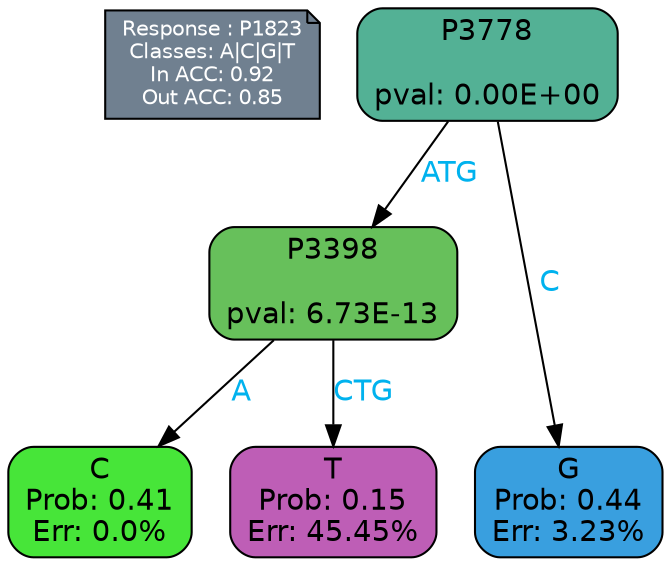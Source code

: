digraph Tree {
node [shape=box, style="filled, rounded", color="black", fontname=helvetica] ;
graph [ranksep=equally, splines=polylines, bgcolor=transparent, dpi=600] ;
edge [fontname=helvetica] ;
LEGEND [label="Response : P1823
Classes: A|C|G|T
In ACC: 0.92
Out ACC: 0.85
",shape=note,align=left,style=filled,fillcolor="slategray",fontcolor="white",fontsize=10];1 [label="P3778

pval: 0.00E+00", fillcolor="#53b195"] ;
2 [label="P3398

pval: 6.73E-13", fillcolor="#67c05b"] ;
3 [label="C
Prob: 0.41
Err: 0.0%", fillcolor="#47e539"] ;
4 [label="T
Prob: 0.15
Err: 45.45%", fillcolor="#be5eb6"] ;
5 [label="G
Prob: 0.44
Err: 3.23%", fillcolor="#399fdf"] ;
1 -> 2 [label="ATG",fontcolor=deepskyblue2] ;
1 -> 5 [label="C",fontcolor=deepskyblue2] ;
2 -> 3 [label="A",fontcolor=deepskyblue2] ;
2 -> 4 [label="CTG",fontcolor=deepskyblue2] ;
{rank = same; 3;4;5;}{rank = same; LEGEND;1;}}